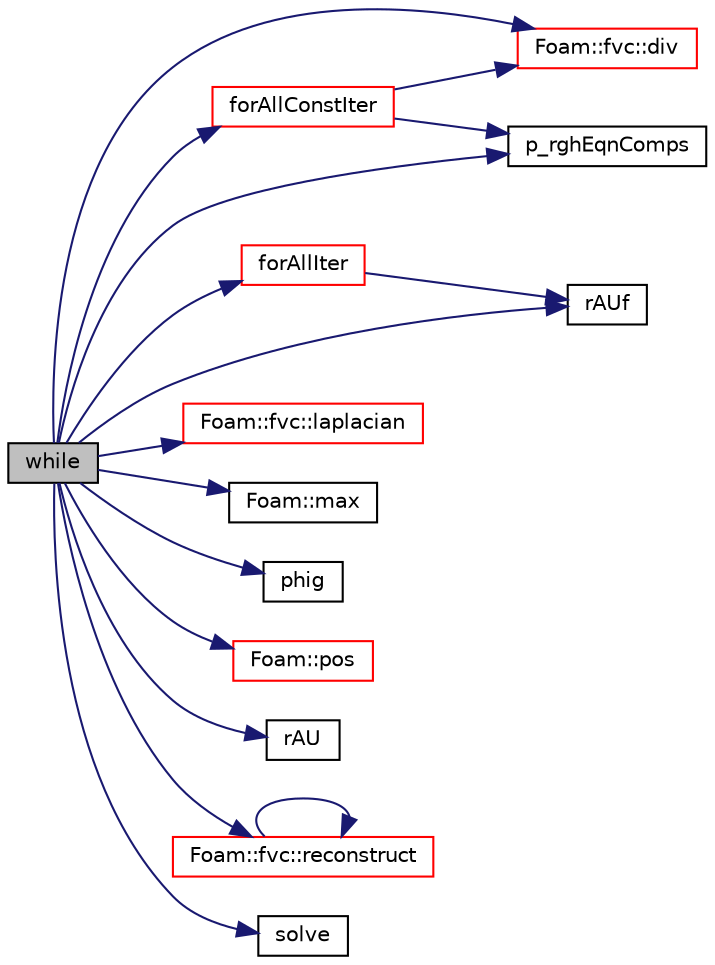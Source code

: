 digraph "while"
{
  bgcolor="transparent";
  edge [fontname="Helvetica",fontsize="10",labelfontname="Helvetica",labelfontsize="10"];
  node [fontname="Helvetica",fontsize="10",shape=record];
  rankdir="LR";
  Node1 [label="while",height=0.2,width=0.4,color="black", fillcolor="grey75", style="filled", fontcolor="black"];
  Node1 -> Node2 [color="midnightblue",fontsize="10",style="solid",fontname="Helvetica"];
  Node2 [label="Foam::fvc::div",height=0.2,width=0.4,color="red",URL="$a10776.html#a585533948ad80abfe589d920c641f251"];
  Node1 -> Node3 [color="midnightblue",fontsize="10",style="solid",fontname="Helvetica"];
  Node3 [label="forAllConstIter",height=0.2,width=0.4,color="red",URL="$a02966.html#ae21e2836509b0fa7f7cedf6493b11b09"];
  Node3 -> Node2 [color="midnightblue",fontsize="10",style="solid",fontname="Helvetica"];
  Node3 -> Node4 [color="midnightblue",fontsize="10",style="solid",fontname="Helvetica"];
  Node4 [label="p_rghEqnComps",height=0.2,width=0.4,color="black",URL="$a02966.html#ab1ad4ab697842f98a76f06fe9993b8ee"];
  Node1 -> Node5 [color="midnightblue",fontsize="10",style="solid",fontname="Helvetica"];
  Node5 [label="forAllIter",height=0.2,width=0.4,color="red",URL="$a02972.html#aaaca96f2de03e39be860dca1ff20ef39"];
  Node5 -> Node6 [color="midnightblue",fontsize="10",style="solid",fontname="Helvetica"];
  Node6 [label="rAUf",height=0.2,width=0.4,color="black",URL="$a02942.html#ae693ae4c2085edc7ebb2aac47e046b2d"];
  Node1 -> Node7 [color="midnightblue",fontsize="10",style="solid",fontname="Helvetica"];
  Node7 [label="Foam::fvc::laplacian",height=0.2,width=0.4,color="red",URL="$a10776.html#ac75bff389d0405149b204b0d7ac214cd"];
  Node1 -> Node8 [color="midnightblue",fontsize="10",style="solid",fontname="Helvetica"];
  Node8 [label="Foam::max",height=0.2,width=0.4,color="black",URL="$a10742.html#ac993e906cf2774ae77e666bc24e81733"];
  Node1 -> Node4 [color="midnightblue",fontsize="10",style="solid",fontname="Helvetica"];
  Node1 -> Node9 [color="midnightblue",fontsize="10",style="solid",fontname="Helvetica"];
  Node9 [label="phig",height=0.2,width=0.4,color="black",URL="$a02930.html#a556bb449d809ee40ca35cc2ee766b26d"];
  Node1 -> Node10 [color="midnightblue",fontsize="10",style="solid",fontname="Helvetica"];
  Node10 [label="Foam::pos",height=0.2,width=0.4,color="red",URL="$a10742.html#a09a190b59f3d01b258bca0fa964a6212"];
  Node1 -> Node11 [color="midnightblue",fontsize="10",style="solid",fontname="Helvetica"];
  Node11 [label="rAU",height=0.2,width=0.4,color="black",URL="$a02929.html#a4ae3ff6f0732a8a206a641d7ff2d9f7d"];
  Node1 -> Node6 [color="midnightblue",fontsize="10",style="solid",fontname="Helvetica"];
  Node1 -> Node12 [color="midnightblue",fontsize="10",style="solid",fontname="Helvetica"];
  Node12 [label="Foam::fvc::reconstruct",height=0.2,width=0.4,color="red",URL="$a10776.html#ad8a6471328adb4cddcc0d4cedfa39ca2"];
  Node12 -> Node12 [color="midnightblue",fontsize="10",style="solid",fontname="Helvetica"];
  Node1 -> Node13 [color="midnightblue",fontsize="10",style="solid",fontname="Helvetica"];
  Node13 [label="solve",height=0.2,width=0.4,color="black",URL="$a02958.html#a63a249aff939702e1f4e9e11464c663c"];
}
